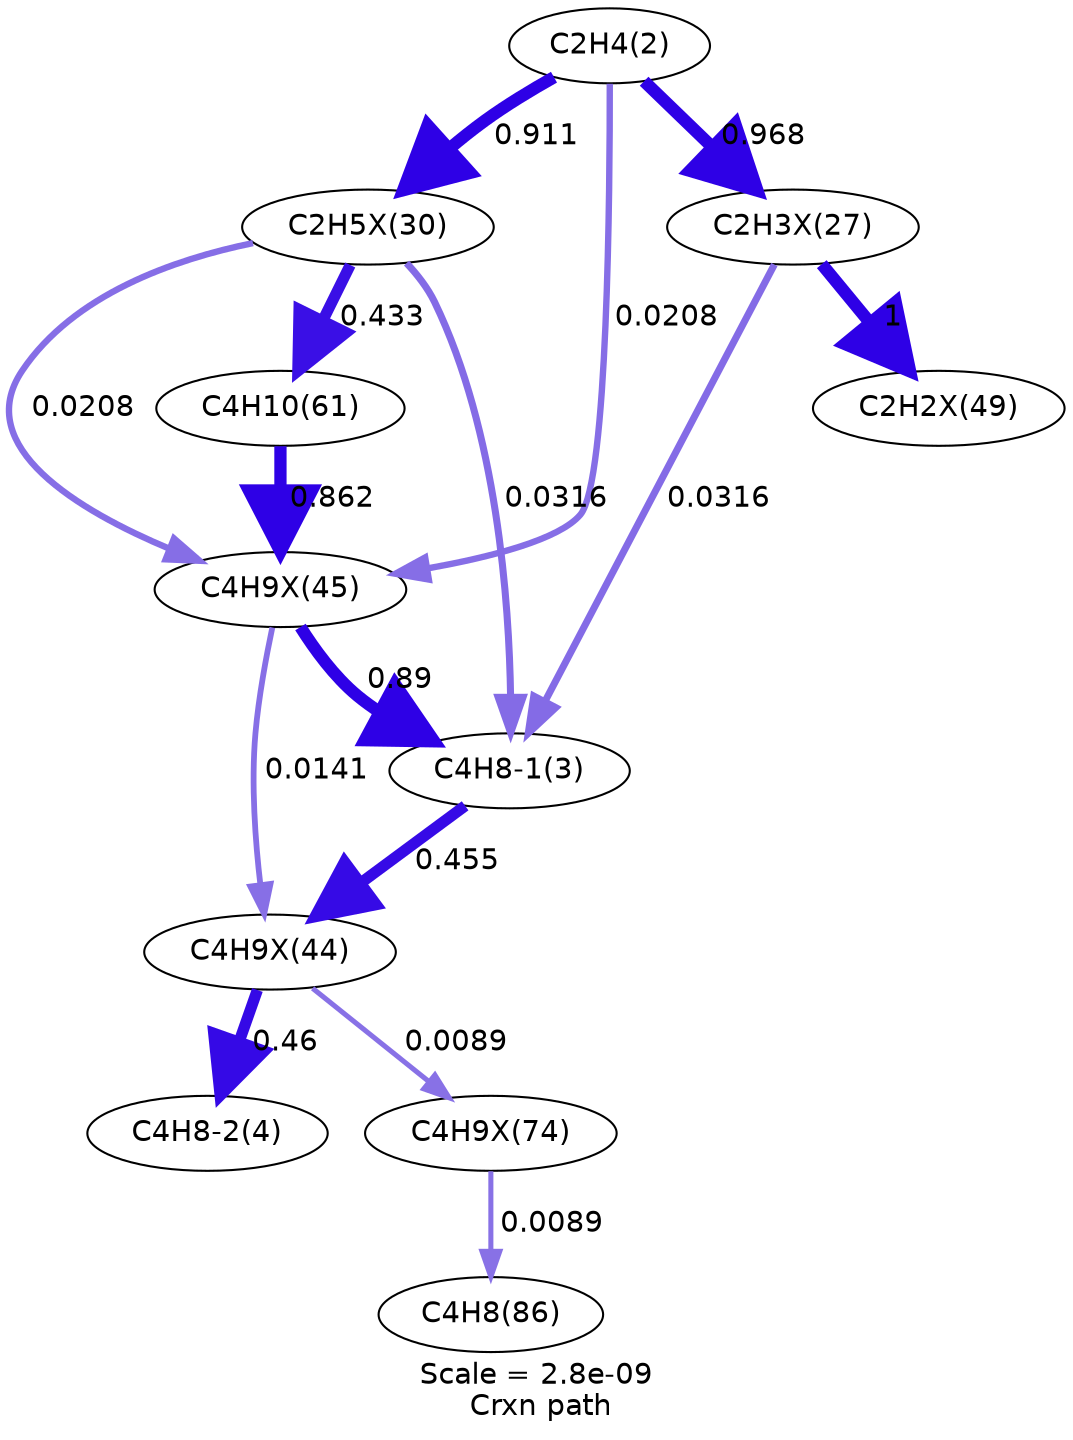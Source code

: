 digraph reaction_paths {
center=1;
s5 -> s13[fontname="Helvetica", style="setlinewidth(5.98)", arrowsize=2.99, color="0.7, 1.47, 0.9"
, label=" 0.968"];
s5 -> s14[fontname="Helvetica", style="setlinewidth(5.93)", arrowsize=2.96, color="0.7, 1.41, 0.9"
, label=" 0.911"];
s5 -> s16[fontname="Helvetica", style="setlinewidth(3.07)", arrowsize=1.54, color="0.7, 0.521, 0.9"
, label=" 0.0208"];
s13 -> s17[fontname="Helvetica", style="setlinewidth(6)", arrowsize=3, color="0.7, 1.5, 0.9"
, label=" 1"];
s13 -> s6[fontname="Helvetica", style="setlinewidth(3.39)", arrowsize=1.7, color="0.7, 0.532, 0.9"
, label=" 0.0316"];
s14 -> s6[fontname="Helvetica", style="setlinewidth(3.39)", arrowsize=1.7, color="0.7, 0.532, 0.9"
, label=" 0.0316"];
s16 -> s6[fontname="Helvetica", style="setlinewidth(5.91)", arrowsize=2.96, color="0.7, 1.39, 0.9"
, label=" 0.89"];
s6 -> s15[fontname="Helvetica", style="setlinewidth(5.4)", arrowsize=2.7, color="0.7, 0.955, 0.9"
, label=" 0.455"];
s14 -> s8[fontname="Helvetica", style="setlinewidth(5.37)", arrowsize=2.68, color="0.7, 0.933, 0.9"
, label=" 0.433"];
s14 -> s16[fontname="Helvetica", style="setlinewidth(3.07)", arrowsize=1.54, color="0.7, 0.521, 0.9"
, label=" 0.0208"];
s8 -> s16[fontname="Helvetica", style="setlinewidth(5.89)", arrowsize=2.94, color="0.7, 1.36, 0.9"
, label=" 0.862"];
s16 -> s15[fontname="Helvetica", style="setlinewidth(2.78)", arrowsize=1.39, color="0.7, 0.514, 0.9"
, label=" 0.0141"];
s15 -> s7[fontname="Helvetica", style="setlinewidth(5.41)", arrowsize=2.71, color="0.7, 0.96, 0.9"
, label=" 0.46"];
s15 -> s19[fontname="Helvetica", style="setlinewidth(2.44)", arrowsize=1.22, color="0.7, 0.509, 0.9"
, label=" 0.0089"];
s19 -> s9[fontname="Helvetica", style="setlinewidth(2.43)", arrowsize=1.22, color="0.7, 0.509, 0.9"
, label=" 0.0089"];
s5 [ fontname="Helvetica", label="C2H4(2)"];
s6 [ fontname="Helvetica", label="C4H8-1(3)"];
s7 [ fontname="Helvetica", label="C4H8-2(4)"];
s8 [ fontname="Helvetica", label="C4H10(61)"];
s9 [ fontname="Helvetica", label="C4H8(86)"];
s13 [ fontname="Helvetica", label="C2H3X(27)"];
s14 [ fontname="Helvetica", label="C2H5X(30)"];
s15 [ fontname="Helvetica", label="C4H9X(44)"];
s16 [ fontname="Helvetica", label="C4H9X(45)"];
s17 [ fontname="Helvetica", label="C2H2X(49)"];
s19 [ fontname="Helvetica", label="C4H9X(74)"];
 label = "Scale = 2.8e-09\l Crxn path";
 fontname = "Helvetica";
}

